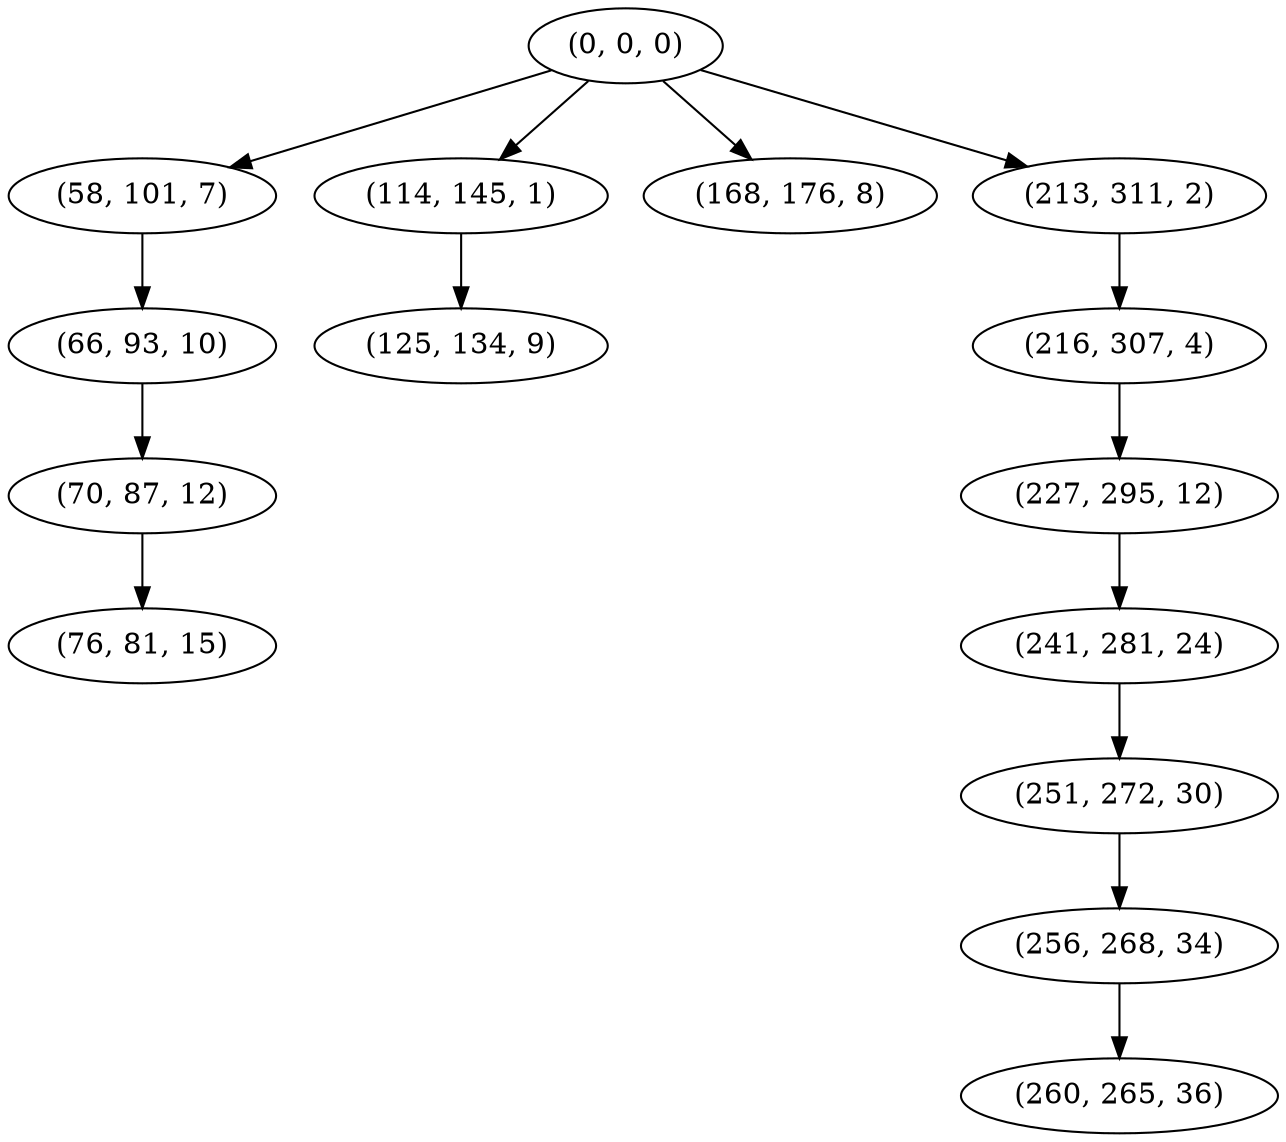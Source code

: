 digraph tree {
    "(0, 0, 0)";
    "(58, 101, 7)";
    "(66, 93, 10)";
    "(70, 87, 12)";
    "(76, 81, 15)";
    "(114, 145, 1)";
    "(125, 134, 9)";
    "(168, 176, 8)";
    "(213, 311, 2)";
    "(216, 307, 4)";
    "(227, 295, 12)";
    "(241, 281, 24)";
    "(251, 272, 30)";
    "(256, 268, 34)";
    "(260, 265, 36)";
    "(0, 0, 0)" -> "(58, 101, 7)";
    "(0, 0, 0)" -> "(114, 145, 1)";
    "(0, 0, 0)" -> "(168, 176, 8)";
    "(0, 0, 0)" -> "(213, 311, 2)";
    "(58, 101, 7)" -> "(66, 93, 10)";
    "(66, 93, 10)" -> "(70, 87, 12)";
    "(70, 87, 12)" -> "(76, 81, 15)";
    "(114, 145, 1)" -> "(125, 134, 9)";
    "(213, 311, 2)" -> "(216, 307, 4)";
    "(216, 307, 4)" -> "(227, 295, 12)";
    "(227, 295, 12)" -> "(241, 281, 24)";
    "(241, 281, 24)" -> "(251, 272, 30)";
    "(251, 272, 30)" -> "(256, 268, 34)";
    "(256, 268, 34)" -> "(260, 265, 36)";
}
